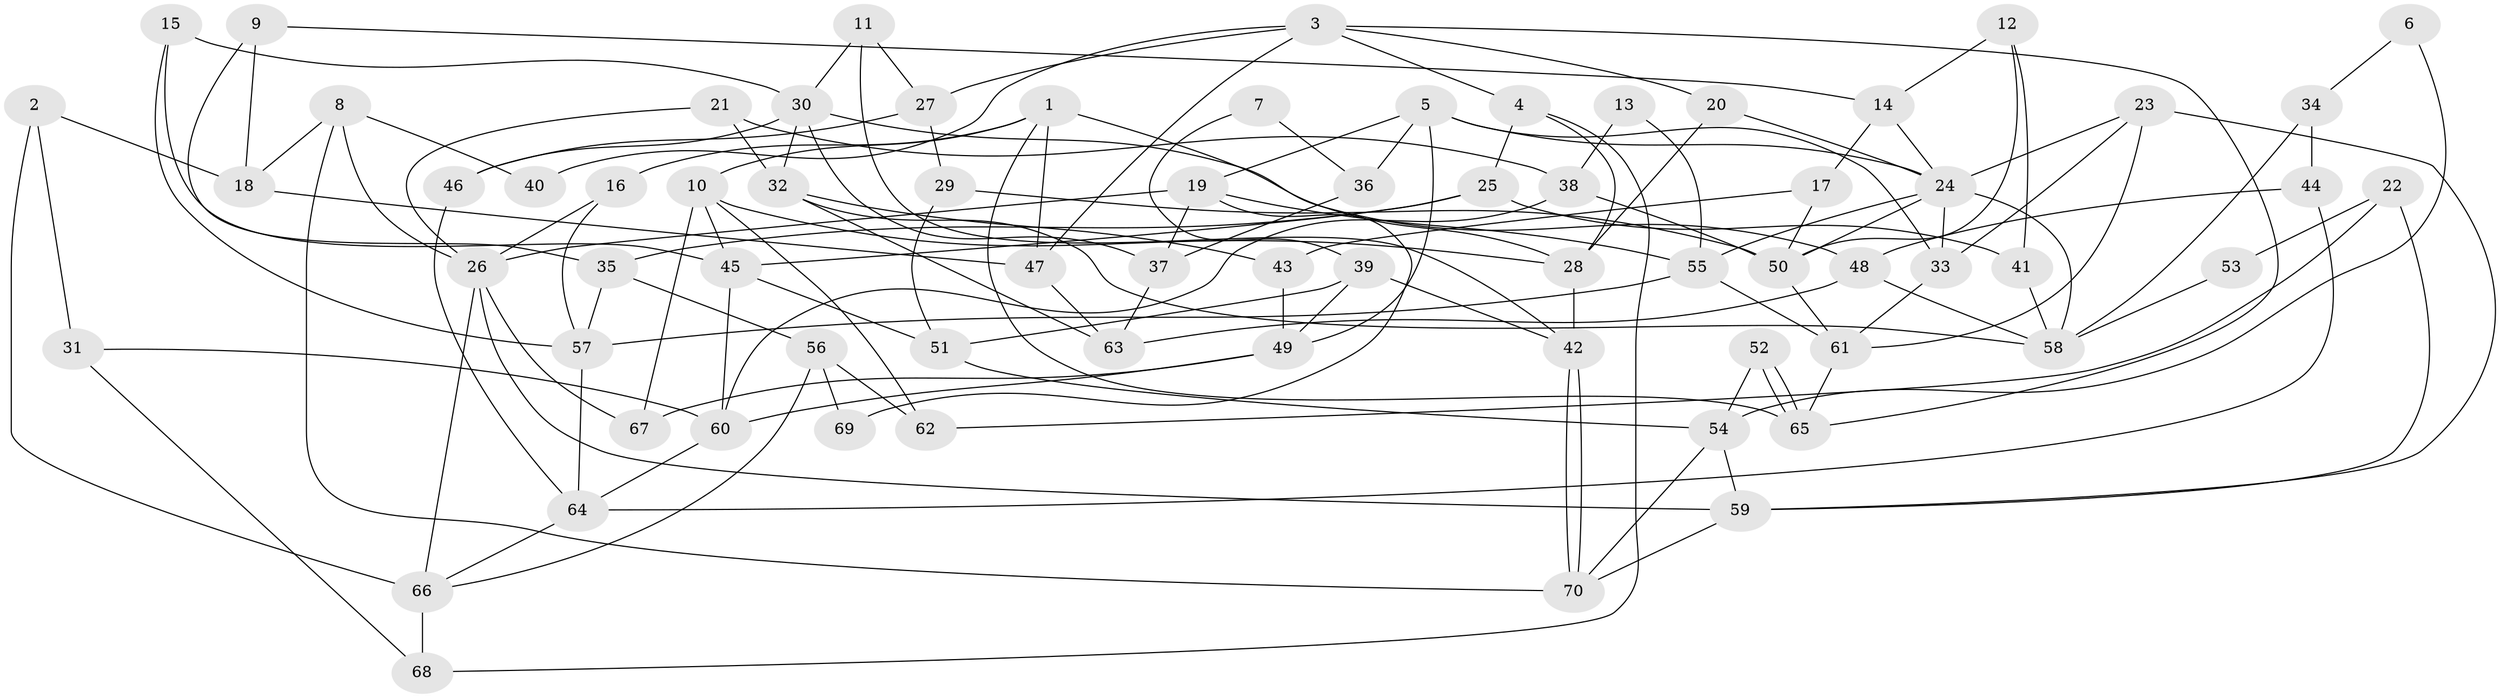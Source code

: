// Generated by graph-tools (version 1.1) at 2025/50/03/09/25 03:50:03]
// undirected, 70 vertices, 140 edges
graph export_dot {
graph [start="1"]
  node [color=gray90,style=filled];
  1;
  2;
  3;
  4;
  5;
  6;
  7;
  8;
  9;
  10;
  11;
  12;
  13;
  14;
  15;
  16;
  17;
  18;
  19;
  20;
  21;
  22;
  23;
  24;
  25;
  26;
  27;
  28;
  29;
  30;
  31;
  32;
  33;
  34;
  35;
  36;
  37;
  38;
  39;
  40;
  41;
  42;
  43;
  44;
  45;
  46;
  47;
  48;
  49;
  50;
  51;
  52;
  53;
  54;
  55;
  56;
  57;
  58;
  59;
  60;
  61;
  62;
  63;
  64;
  65;
  66;
  67;
  68;
  69;
  70;
  1 -- 28;
  1 -- 65;
  1 -- 10;
  1 -- 16;
  1 -- 47;
  2 -- 66;
  2 -- 31;
  2 -- 18;
  3 -- 4;
  3 -- 27;
  3 -- 20;
  3 -- 40;
  3 -- 47;
  3 -- 65;
  4 -- 28;
  4 -- 25;
  4 -- 68;
  5 -- 49;
  5 -- 33;
  5 -- 19;
  5 -- 24;
  5 -- 36;
  6 -- 54;
  6 -- 34;
  7 -- 36;
  7 -- 39;
  8 -- 18;
  8 -- 70;
  8 -- 26;
  8 -- 40;
  9 -- 18;
  9 -- 14;
  9 -- 35;
  10 -- 28;
  10 -- 45;
  10 -- 62;
  10 -- 67;
  11 -- 30;
  11 -- 27;
  11 -- 42;
  12 -- 41;
  12 -- 50;
  12 -- 14;
  13 -- 55;
  13 -- 38;
  14 -- 24;
  14 -- 17;
  15 -- 45;
  15 -- 57;
  15 -- 30;
  16 -- 26;
  16 -- 57;
  17 -- 50;
  17 -- 43;
  18 -- 47;
  19 -- 26;
  19 -- 37;
  19 -- 55;
  19 -- 69;
  20 -- 24;
  20 -- 28;
  21 -- 38;
  21 -- 32;
  21 -- 26;
  22 -- 59;
  22 -- 62;
  22 -- 53;
  23 -- 61;
  23 -- 24;
  23 -- 33;
  23 -- 59;
  24 -- 33;
  24 -- 50;
  24 -- 55;
  24 -- 58;
  25 -- 35;
  25 -- 45;
  25 -- 41;
  26 -- 59;
  26 -- 66;
  26 -- 67;
  27 -- 46;
  27 -- 29;
  28 -- 42;
  29 -- 51;
  29 -- 50;
  30 -- 32;
  30 -- 37;
  30 -- 46;
  30 -- 48;
  31 -- 68;
  31 -- 60;
  32 -- 58;
  32 -- 63;
  32 -- 43;
  33 -- 61;
  34 -- 44;
  34 -- 58;
  35 -- 57;
  35 -- 56;
  36 -- 37;
  37 -- 63;
  38 -- 50;
  38 -- 60;
  39 -- 42;
  39 -- 49;
  39 -- 51;
  41 -- 58;
  42 -- 70;
  42 -- 70;
  43 -- 49;
  44 -- 64;
  44 -- 48;
  45 -- 51;
  45 -- 60;
  46 -- 64;
  47 -- 63;
  48 -- 63;
  48 -- 58;
  49 -- 67;
  49 -- 60;
  50 -- 61;
  51 -- 54;
  52 -- 54;
  52 -- 65;
  52 -- 65;
  53 -- 58;
  54 -- 59;
  54 -- 70;
  55 -- 57;
  55 -- 61;
  56 -- 66;
  56 -- 62;
  56 -- 69;
  57 -- 64;
  59 -- 70;
  60 -- 64;
  61 -- 65;
  64 -- 66;
  66 -- 68;
}
